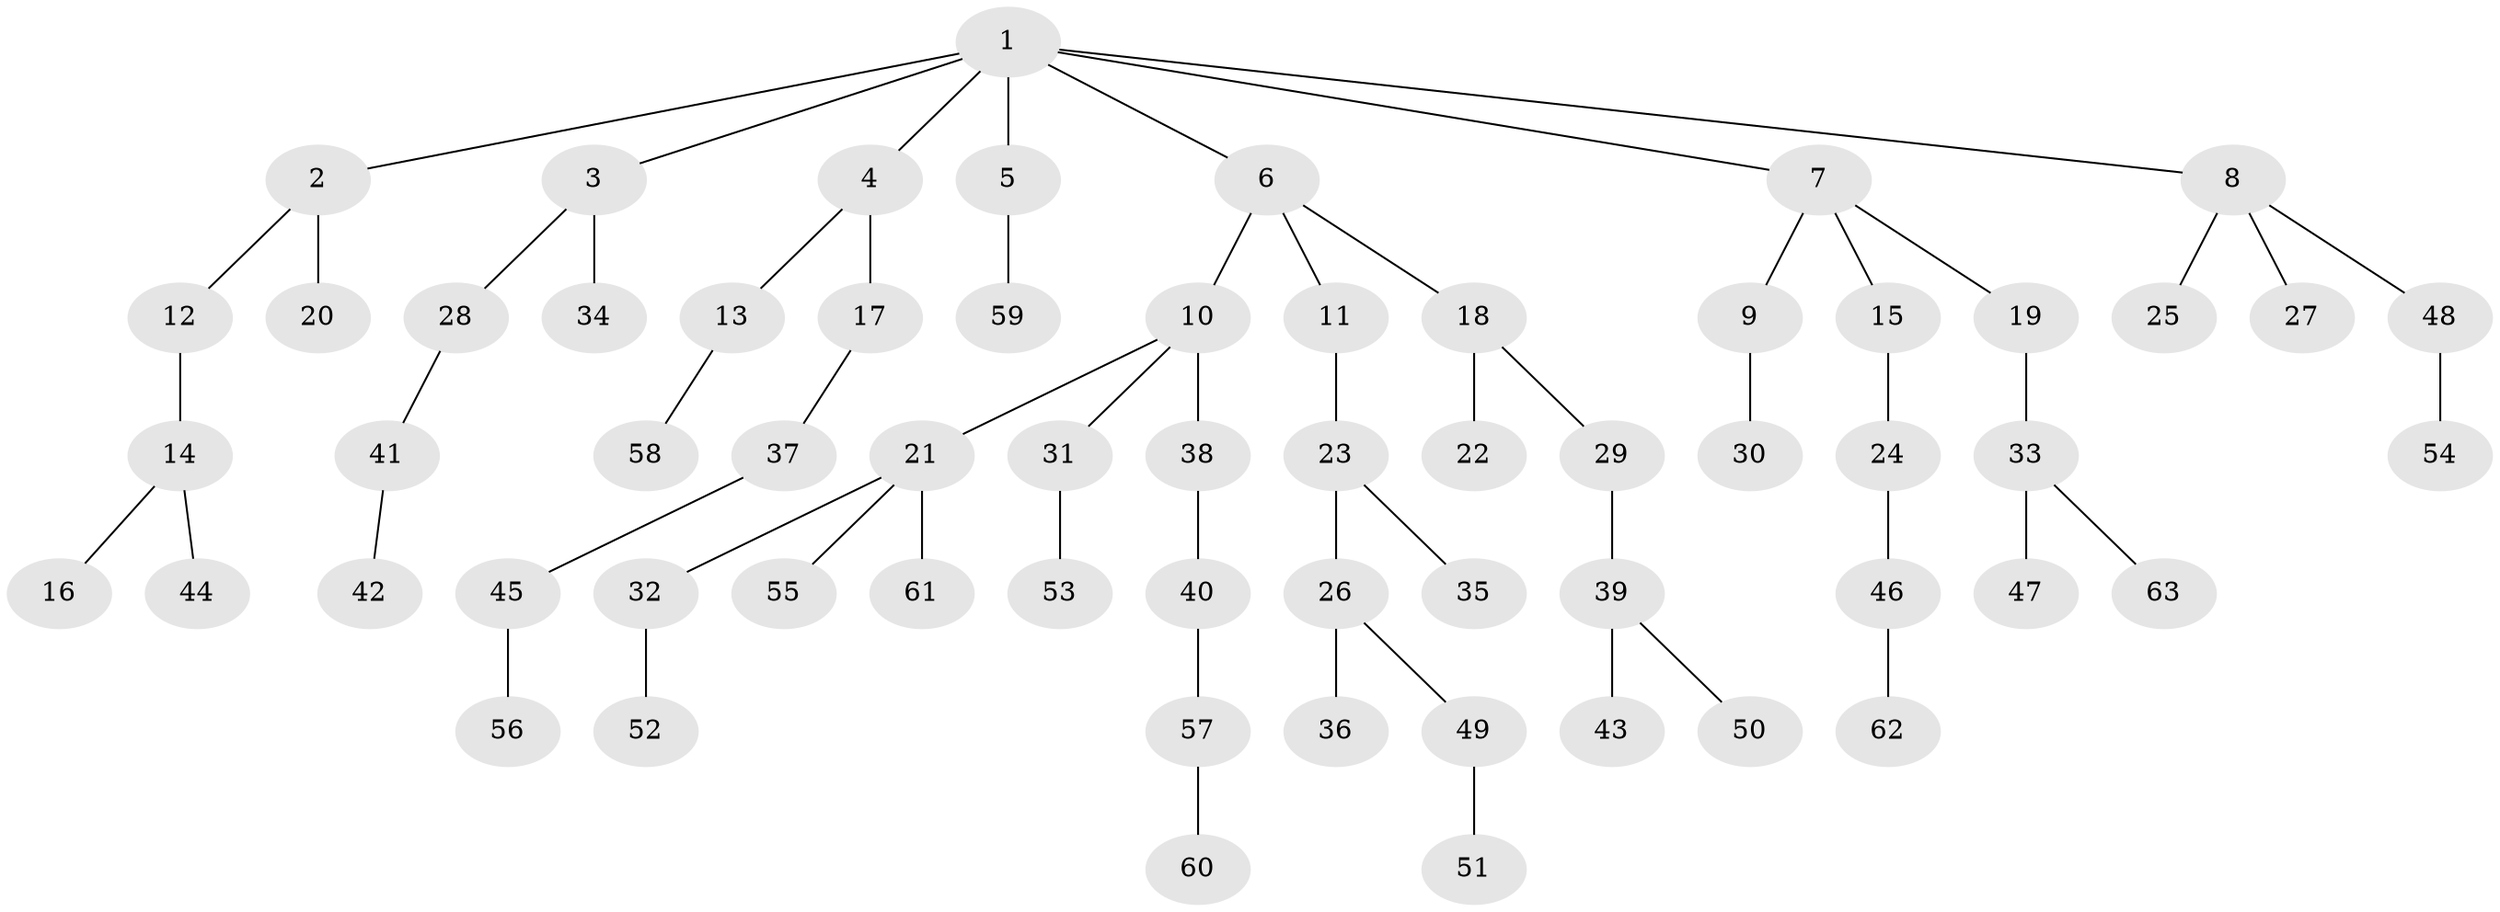 // original degree distribution, {7: 0.011363636363636364, 4: 0.10227272727272728, 3: 0.14772727272727273, 5: 0.022727272727272728, 2: 0.2159090909090909, 1: 0.5}
// Generated by graph-tools (version 1.1) at 2025/51/03/04/25 22:51:38]
// undirected, 63 vertices, 62 edges
graph export_dot {
  node [color=gray90,style=filled];
  1;
  2;
  3;
  4;
  5;
  6;
  7;
  8;
  9;
  10;
  11;
  12;
  13;
  14;
  15;
  16;
  17;
  18;
  19;
  20;
  21;
  22;
  23;
  24;
  25;
  26;
  27;
  28;
  29;
  30;
  31;
  32;
  33;
  34;
  35;
  36;
  37;
  38;
  39;
  40;
  41;
  42;
  43;
  44;
  45;
  46;
  47;
  48;
  49;
  50;
  51;
  52;
  53;
  54;
  55;
  56;
  57;
  58;
  59;
  60;
  61;
  62;
  63;
  1 -- 2 [weight=1.0];
  1 -- 3 [weight=1.0];
  1 -- 4 [weight=1.0];
  1 -- 5 [weight=1.0];
  1 -- 6 [weight=1.0];
  1 -- 7 [weight=1.0];
  1 -- 8 [weight=1.0];
  2 -- 12 [weight=1.0];
  2 -- 20 [weight=1.0];
  3 -- 28 [weight=1.0];
  3 -- 34 [weight=1.0];
  4 -- 13 [weight=1.0];
  4 -- 17 [weight=1.0];
  5 -- 59 [weight=1.0];
  6 -- 10 [weight=1.0];
  6 -- 11 [weight=1.0];
  6 -- 18 [weight=1.0];
  7 -- 9 [weight=1.0];
  7 -- 15 [weight=1.0];
  7 -- 19 [weight=1.0];
  8 -- 25 [weight=1.0];
  8 -- 27 [weight=1.0];
  8 -- 48 [weight=1.0];
  9 -- 30 [weight=1.0];
  10 -- 21 [weight=1.0];
  10 -- 31 [weight=1.0];
  10 -- 38 [weight=1.0];
  11 -- 23 [weight=1.0];
  12 -- 14 [weight=1.0];
  13 -- 58 [weight=1.0];
  14 -- 16 [weight=1.0];
  14 -- 44 [weight=1.0];
  15 -- 24 [weight=1.0];
  17 -- 37 [weight=1.0];
  18 -- 22 [weight=1.0];
  18 -- 29 [weight=1.0];
  19 -- 33 [weight=1.0];
  21 -- 32 [weight=1.0];
  21 -- 55 [weight=1.0];
  21 -- 61 [weight=1.0];
  23 -- 26 [weight=1.0];
  23 -- 35 [weight=1.0];
  24 -- 46 [weight=1.0];
  26 -- 36 [weight=1.0];
  26 -- 49 [weight=1.0];
  28 -- 41 [weight=1.0];
  29 -- 39 [weight=1.0];
  31 -- 53 [weight=1.0];
  32 -- 52 [weight=1.0];
  33 -- 47 [weight=1.0];
  33 -- 63 [weight=1.0];
  37 -- 45 [weight=1.0];
  38 -- 40 [weight=1.0];
  39 -- 43 [weight=1.0];
  39 -- 50 [weight=1.0];
  40 -- 57 [weight=1.0];
  41 -- 42 [weight=1.0];
  45 -- 56 [weight=1.0];
  46 -- 62 [weight=1.0];
  48 -- 54 [weight=1.0];
  49 -- 51 [weight=1.0];
  57 -- 60 [weight=1.0];
}
